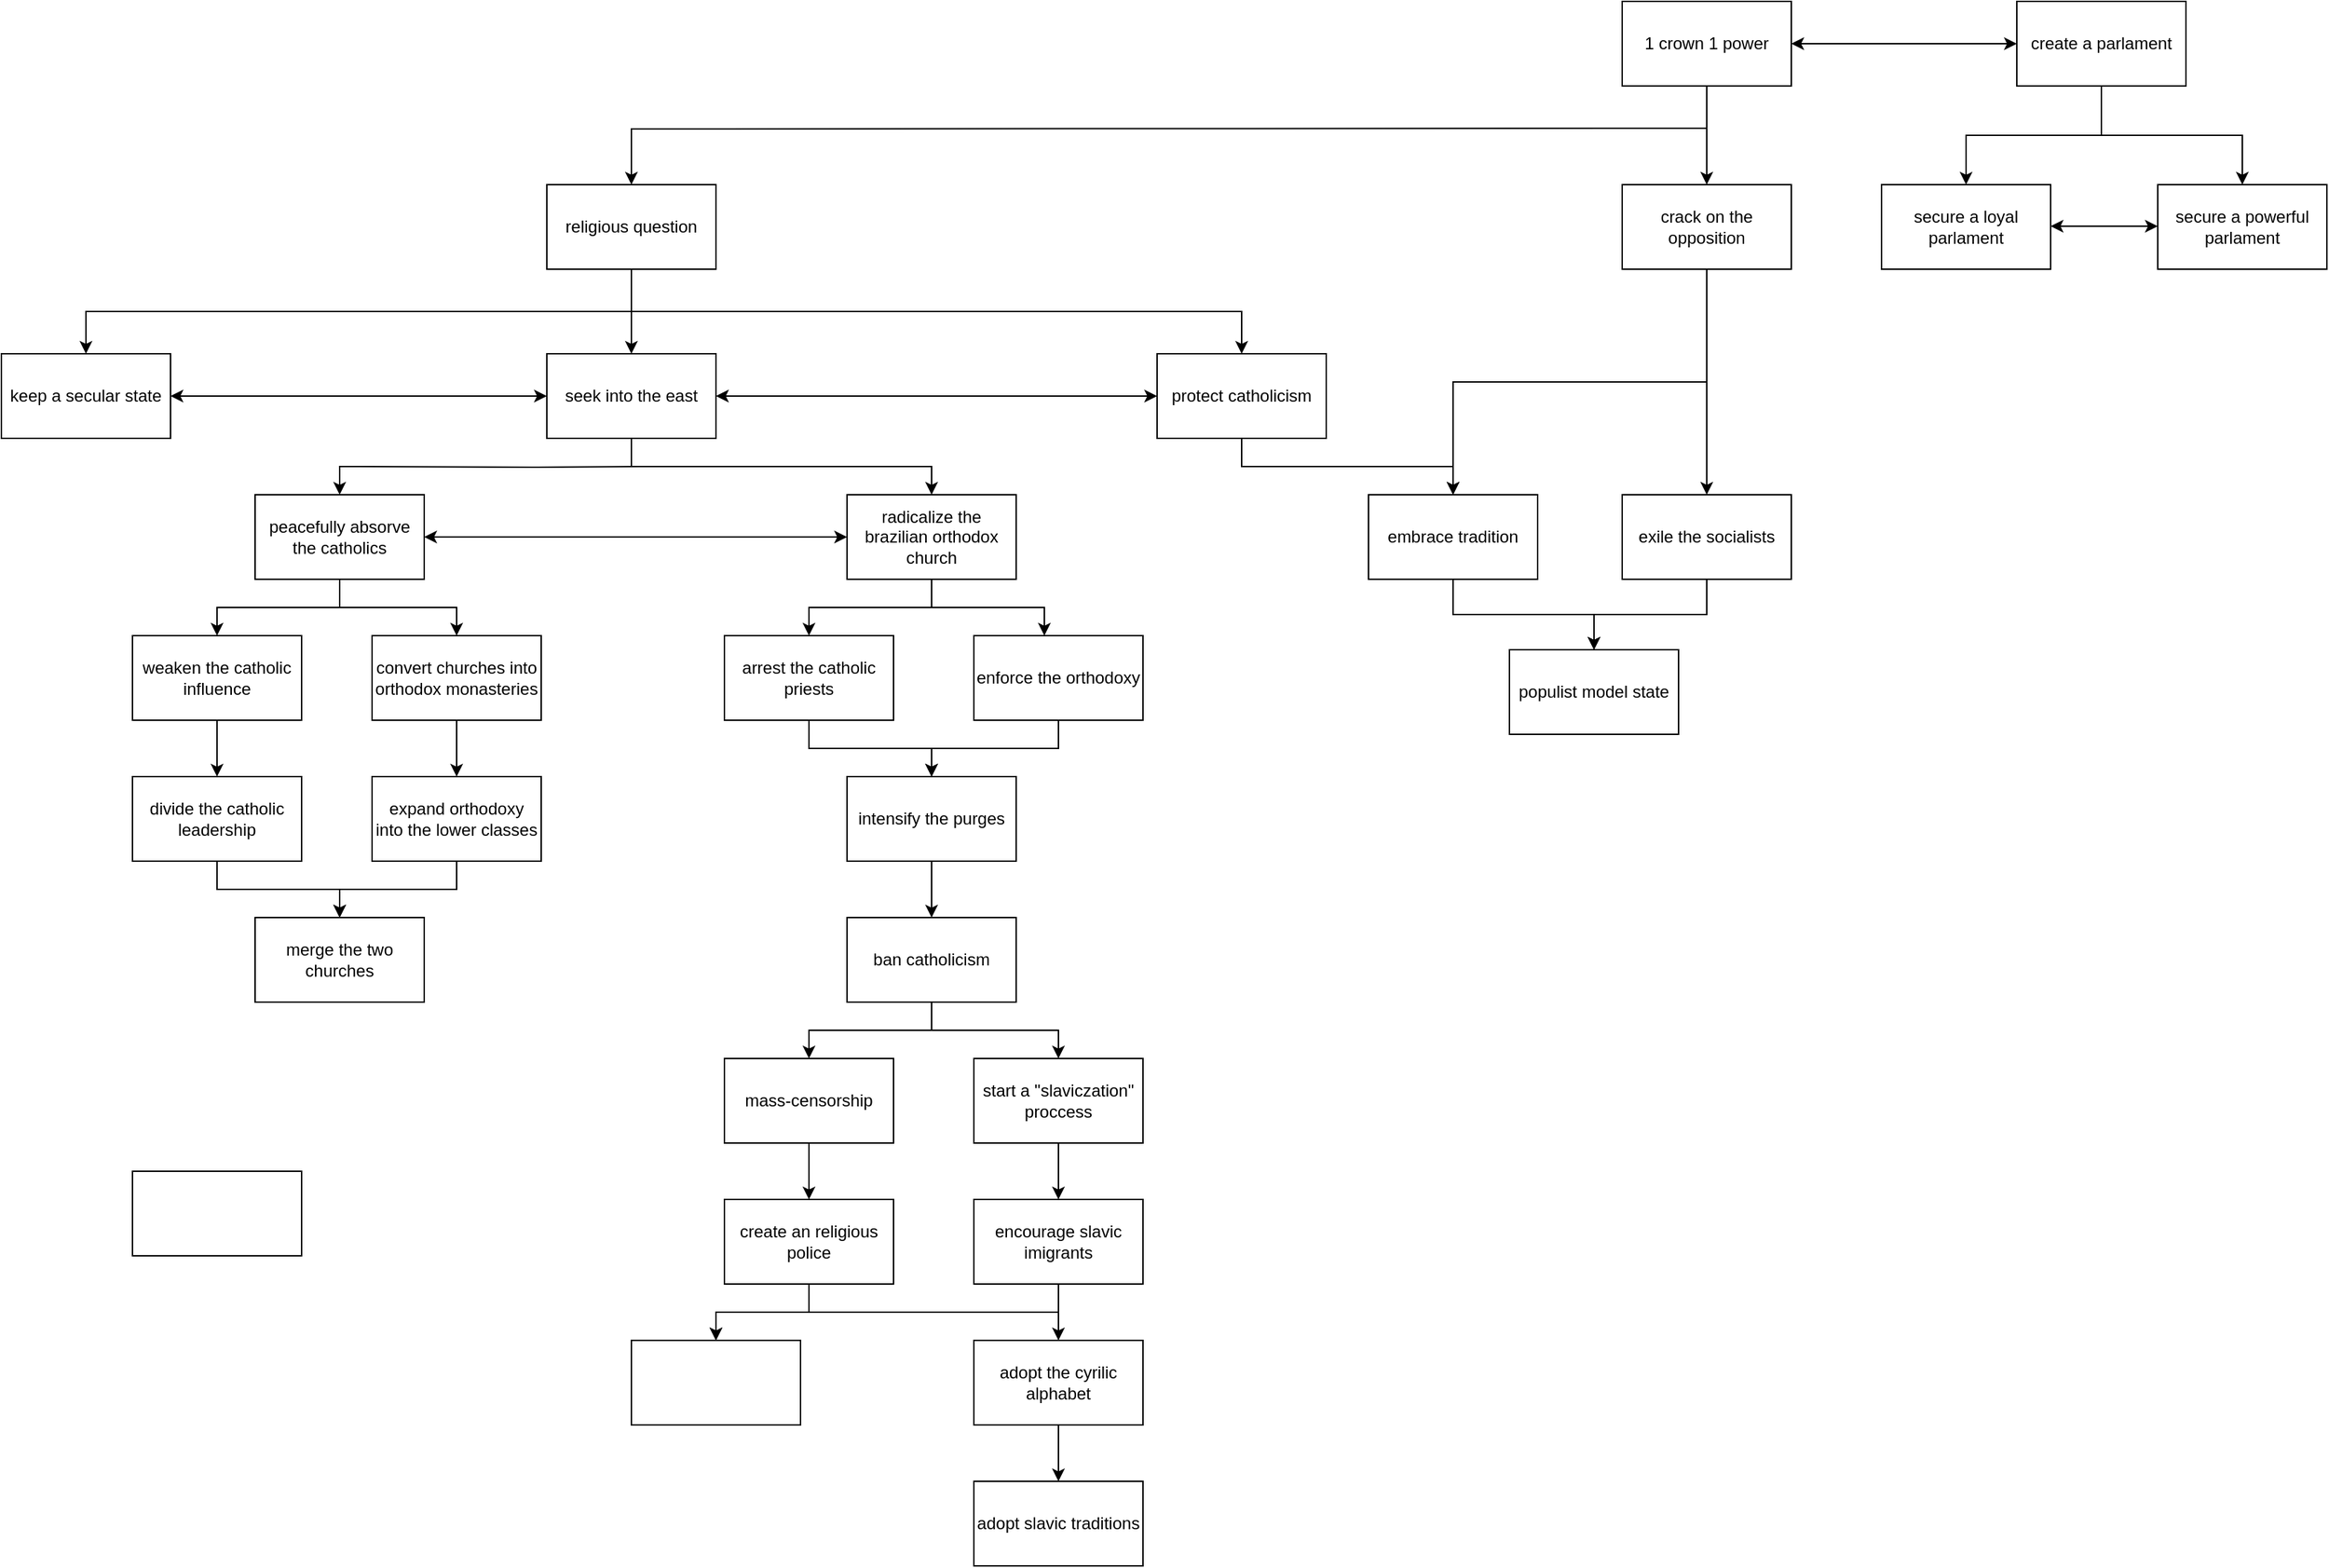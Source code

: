 <mxfile version="17.4.6" type="github">
  <diagram id="60v-dkl0nkCKf7Kd0R7G" name="Page-1">
    <mxGraphModel dx="3041" dy="779" grid="1" gridSize="10" guides="1" tooltips="1" connect="1" arrows="1" fold="1" page="1" pageScale="1" pageWidth="827" pageHeight="1169" math="0" shadow="0">
      <root>
        <mxCell id="0" />
        <mxCell id="1" parent="0" />
        <mxCell id="LWwLGfb9l7uZQhKjAo88-5" style="edgeStyle=orthogonalEdgeStyle;rounded=0;orthogonalLoop=1;jettySize=auto;html=1;exitX=0.5;exitY=1;exitDx=0;exitDy=0;" parent="1" source="LWwLGfb9l7uZQhKjAo88-1" edge="1">
          <mxGeometry relative="1" as="geometry">
            <mxPoint x="290" y="320" as="targetPoint" />
          </mxGeometry>
        </mxCell>
        <mxCell id="LWwLGfb9l7uZQhKjAo88-23" style="edgeStyle=orthogonalEdgeStyle;rounded=0;orthogonalLoop=1;jettySize=auto;html=1;" parent="1" target="LWwLGfb9l7uZQhKjAo88-22" edge="1">
          <mxGeometry relative="1" as="geometry">
            <mxPoint x="290" y="280" as="sourcePoint" />
          </mxGeometry>
        </mxCell>
        <mxCell id="LWwLGfb9l7uZQhKjAo88-1" value="1 crown 1 power" style="rounded=0;whiteSpace=wrap;html=1;" parent="1" vertex="1">
          <mxGeometry x="230" y="190" width="120" height="60" as="geometry" />
        </mxCell>
        <mxCell id="LWwLGfb9l7uZQhKjAo88-9" style="edgeStyle=orthogonalEdgeStyle;rounded=0;orthogonalLoop=1;jettySize=auto;html=1;entryX=0.5;entryY=0;entryDx=0;entryDy=0;" parent="1" source="LWwLGfb9l7uZQhKjAo88-2" target="LWwLGfb9l7uZQhKjAo88-8" edge="1">
          <mxGeometry relative="1" as="geometry" />
        </mxCell>
        <mxCell id="LWwLGfb9l7uZQhKjAo88-11" style="edgeStyle=orthogonalEdgeStyle;rounded=0;orthogonalLoop=1;jettySize=auto;html=1;entryX=0.5;entryY=0;entryDx=0;entryDy=0;" parent="1" source="LWwLGfb9l7uZQhKjAo88-2" target="LWwLGfb9l7uZQhKjAo88-7" edge="1">
          <mxGeometry relative="1" as="geometry" />
        </mxCell>
        <mxCell id="LWwLGfb9l7uZQhKjAo88-2" value="create a parlament" style="rounded=0;whiteSpace=wrap;html=1;" parent="1" vertex="1">
          <mxGeometry x="510" y="190" width="120" height="60" as="geometry" />
        </mxCell>
        <mxCell id="LWwLGfb9l7uZQhKjAo88-3" value="" style="endArrow=classic;startArrow=classic;html=1;rounded=0;exitX=1;exitY=0.5;exitDx=0;exitDy=0;entryX=0;entryY=0.5;entryDx=0;entryDy=0;" parent="1" source="LWwLGfb9l7uZQhKjAo88-1" target="LWwLGfb9l7uZQhKjAo88-2" edge="1">
          <mxGeometry width="50" height="50" relative="1" as="geometry">
            <mxPoint x="390" y="320" as="sourcePoint" />
            <mxPoint x="440" y="270" as="targetPoint" />
            <Array as="points" />
          </mxGeometry>
        </mxCell>
        <mxCell id="LWwLGfb9l7uZQhKjAo88-16" style="edgeStyle=orthogonalEdgeStyle;rounded=0;orthogonalLoop=1;jettySize=auto;html=1;entryX=0.5;entryY=0;entryDx=0;entryDy=0;" parent="1" source="LWwLGfb9l7uZQhKjAo88-6" target="LWwLGfb9l7uZQhKjAo88-15" edge="1">
          <mxGeometry relative="1" as="geometry" />
        </mxCell>
        <mxCell id="LWwLGfb9l7uZQhKjAo88-18" style="edgeStyle=orthogonalEdgeStyle;rounded=0;orthogonalLoop=1;jettySize=auto;html=1;entryX=0.5;entryY=0;entryDx=0;entryDy=0;exitX=0.5;exitY=1;exitDx=0;exitDy=0;" parent="1" source="LWwLGfb9l7uZQhKjAo88-6" target="LWwLGfb9l7uZQhKjAo88-17" edge="1">
          <mxGeometry relative="1" as="geometry">
            <mxPoint x="290" y="390" as="sourcePoint" />
          </mxGeometry>
        </mxCell>
        <mxCell id="LWwLGfb9l7uZQhKjAo88-6" value="crack on the opposition" style="rounded=0;whiteSpace=wrap;html=1;" parent="1" vertex="1">
          <mxGeometry x="230" y="320" width="120" height="60" as="geometry" />
        </mxCell>
        <mxCell id="LWwLGfb9l7uZQhKjAo88-7" value="secure a loyal parlament" style="rounded=0;whiteSpace=wrap;html=1;" parent="1" vertex="1">
          <mxGeometry x="414" y="320" width="120" height="60" as="geometry" />
        </mxCell>
        <mxCell id="LWwLGfb9l7uZQhKjAo88-8" value="secure a powerful parlament" style="rounded=0;whiteSpace=wrap;html=1;" parent="1" vertex="1">
          <mxGeometry x="610" y="320" width="120" height="60" as="geometry" />
        </mxCell>
        <mxCell id="LWwLGfb9l7uZQhKjAo88-12" value="" style="endArrow=classic;startArrow=classic;html=1;rounded=0;exitX=1;exitY=0.5;exitDx=0;exitDy=0;" parent="1" edge="1">
          <mxGeometry width="50" height="50" relative="1" as="geometry">
            <mxPoint x="534" y="349.5" as="sourcePoint" />
            <mxPoint x="610" y="349.5" as="targetPoint" />
            <Array as="points" />
          </mxGeometry>
        </mxCell>
        <mxCell id="LWwLGfb9l7uZQhKjAo88-14" value="" style="rounded=0;whiteSpace=wrap;html=1;" parent="1" vertex="1">
          <mxGeometry x="-827" y="1020" width="120" height="60" as="geometry" />
        </mxCell>
        <mxCell id="LWwLGfb9l7uZQhKjAo88-20" style="edgeStyle=orthogonalEdgeStyle;rounded=0;orthogonalLoop=1;jettySize=auto;html=1;entryX=0.5;entryY=0;entryDx=0;entryDy=0;" parent="1" source="LWwLGfb9l7uZQhKjAo88-15" target="LWwLGfb9l7uZQhKjAo88-19" edge="1">
          <mxGeometry relative="1" as="geometry" />
        </mxCell>
        <mxCell id="LWwLGfb9l7uZQhKjAo88-15" value="exile the socialists" style="rounded=0;whiteSpace=wrap;html=1;" parent="1" vertex="1">
          <mxGeometry x="230" y="540" width="120" height="60" as="geometry" />
        </mxCell>
        <mxCell id="LWwLGfb9l7uZQhKjAo88-21" style="edgeStyle=orthogonalEdgeStyle;rounded=0;orthogonalLoop=1;jettySize=auto;html=1;entryX=0.5;entryY=0;entryDx=0;entryDy=0;" parent="1" source="LWwLGfb9l7uZQhKjAo88-17" target="LWwLGfb9l7uZQhKjAo88-19" edge="1">
          <mxGeometry relative="1" as="geometry" />
        </mxCell>
        <mxCell id="LWwLGfb9l7uZQhKjAo88-17" value="embrace tradition" style="rounded=0;whiteSpace=wrap;html=1;" parent="1" vertex="1">
          <mxGeometry x="50" y="540" width="120" height="60" as="geometry" />
        </mxCell>
        <mxCell id="LWwLGfb9l7uZQhKjAo88-19" value="populist model state" style="rounded=0;whiteSpace=wrap;html=1;" parent="1" vertex="1">
          <mxGeometry x="150" y="650" width="120" height="60" as="geometry" />
        </mxCell>
        <mxCell id="LWwLGfb9l7uZQhKjAo88-27" style="edgeStyle=orthogonalEdgeStyle;rounded=0;orthogonalLoop=1;jettySize=auto;html=1;entryX=0.5;entryY=0;entryDx=0;entryDy=0;" parent="1" target="LWwLGfb9l7uZQhKjAo88-26" edge="1">
          <mxGeometry relative="1" as="geometry">
            <mxPoint x="-220" y="410" as="sourcePoint" />
            <Array as="points">
              <mxPoint x="-860" y="410" />
            </Array>
          </mxGeometry>
        </mxCell>
        <mxCell id="LWwLGfb9l7uZQhKjAo88-29" style="edgeStyle=orthogonalEdgeStyle;rounded=0;orthogonalLoop=1;jettySize=auto;html=1;entryX=0.5;entryY=0;entryDx=0;entryDy=0;" parent="1" target="LWwLGfb9l7uZQhKjAo88-24" edge="1">
          <mxGeometry relative="1" as="geometry">
            <mxPoint x="-470" y="410" as="sourcePoint" />
            <Array as="points">
              <mxPoint x="-470" y="410" />
              <mxPoint x="-40" y="410" />
            </Array>
          </mxGeometry>
        </mxCell>
        <mxCell id="LWwLGfb9l7uZQhKjAo88-41" style="edgeStyle=orthogonalEdgeStyle;rounded=0;orthogonalLoop=1;jettySize=auto;html=1;exitX=0.5;exitY=1;exitDx=0;exitDy=0;" parent="1" source="LWwLGfb9l7uZQhKjAo88-22" target="LWwLGfb9l7uZQhKjAo88-25" edge="1">
          <mxGeometry relative="1" as="geometry">
            <mxPoint x="-360" y="380" as="sourcePoint" />
            <Array as="points">
              <mxPoint x="-473" y="410" />
              <mxPoint x="-473" y="410" />
            </Array>
          </mxGeometry>
        </mxCell>
        <mxCell id="LWwLGfb9l7uZQhKjAo88-22" value="religious question" style="rounded=0;whiteSpace=wrap;html=1;" parent="1" vertex="1">
          <mxGeometry x="-533" y="320" width="120" height="60" as="geometry" />
        </mxCell>
        <mxCell id="LWwLGfb9l7uZQhKjAo88-32" style="edgeStyle=orthogonalEdgeStyle;rounded=0;orthogonalLoop=1;jettySize=auto;html=1;entryX=0.5;entryY=0;entryDx=0;entryDy=0;exitX=0.5;exitY=1;exitDx=0;exitDy=0;" parent="1" source="LWwLGfb9l7uZQhKjAo88-24" target="LWwLGfb9l7uZQhKjAo88-17" edge="1">
          <mxGeometry relative="1" as="geometry">
            <mxPoint x="-40" y="540" as="targetPoint" />
            <mxPoint x="-40" y="520" as="sourcePoint" />
          </mxGeometry>
        </mxCell>
        <mxCell id="LWwLGfb9l7uZQhKjAo88-24" value="protect catholicism" style="rounded=0;whiteSpace=wrap;html=1;" parent="1" vertex="1">
          <mxGeometry x="-100" y="440" width="120" height="60" as="geometry" />
        </mxCell>
        <mxCell id="LWwLGfb9l7uZQhKjAo88-34" style="edgeStyle=orthogonalEdgeStyle;rounded=0;orthogonalLoop=1;jettySize=auto;html=1;entryX=0.5;entryY=0;entryDx=0;entryDy=0;exitX=0.5;exitY=1;exitDx=0;exitDy=0;" parent="1" source="LWwLGfb9l7uZQhKjAo88-25" target="LWwLGfb9l7uZQhKjAo88-33" edge="1">
          <mxGeometry relative="1" as="geometry">
            <mxPoint x="-470" y="520" as="sourcePoint" />
          </mxGeometry>
        </mxCell>
        <mxCell id="LWwLGfb9l7uZQhKjAo88-25" value="seek into the east" style="rounded=0;whiteSpace=wrap;html=1;" parent="1" vertex="1">
          <mxGeometry x="-533" y="440" width="120" height="60" as="geometry" />
        </mxCell>
        <mxCell id="LWwLGfb9l7uZQhKjAo88-26" value="keep a secular state" style="rounded=0;whiteSpace=wrap;html=1;" parent="1" vertex="1">
          <mxGeometry x="-920" y="440" width="120" height="60" as="geometry" />
        </mxCell>
        <mxCell id="LWwLGfb9l7uZQhKjAo88-30" value="" style="endArrow=classic;startArrow=classic;html=1;rounded=0;exitX=1;exitY=0.5;exitDx=0;exitDy=0;entryX=0;entryY=0.5;entryDx=0;entryDy=0;" parent="1" source="LWwLGfb9l7uZQhKjAo88-26" target="LWwLGfb9l7uZQhKjAo88-25" edge="1">
          <mxGeometry width="50" height="50" relative="1" as="geometry">
            <mxPoint x="-787" y="469.5" as="sourcePoint" />
            <mxPoint x="-537" y="469.5" as="targetPoint" />
            <Array as="points" />
          </mxGeometry>
        </mxCell>
        <mxCell id="LWwLGfb9l7uZQhKjAo88-31" value="" style="endArrow=classic;startArrow=classic;html=1;rounded=0;exitX=1;exitY=0.5;exitDx=0;exitDy=0;entryX=0;entryY=0.5;entryDx=0;entryDy=0;" parent="1" source="LWwLGfb9l7uZQhKjAo88-25" target="LWwLGfb9l7uZQhKjAo88-24" edge="1">
          <mxGeometry width="50" height="50" relative="1" as="geometry">
            <mxPoint x="-392" y="470" as="sourcePoint" />
            <mxPoint x="-210" y="470" as="targetPoint" />
            <Array as="points" />
          </mxGeometry>
        </mxCell>
        <mxCell id="LWwLGfb9l7uZQhKjAo88-46" style="edgeStyle=orthogonalEdgeStyle;rounded=0;orthogonalLoop=1;jettySize=auto;html=1;entryX=0.5;entryY=0;entryDx=0;entryDy=0;" parent="1" source="LWwLGfb9l7uZQhKjAo88-33" target="LWwLGfb9l7uZQhKjAo88-45" edge="1">
          <mxGeometry relative="1" as="geometry" />
        </mxCell>
        <mxCell id="LWwLGfb9l7uZQhKjAo88-48" style="edgeStyle=orthogonalEdgeStyle;rounded=0;orthogonalLoop=1;jettySize=auto;html=1;entryX=0.5;entryY=0;entryDx=0;entryDy=0;exitX=1;exitY=1;exitDx=0;exitDy=0;" parent="1" source="LWwLGfb9l7uZQhKjAo88-33" edge="1">
          <mxGeometry relative="1" as="geometry">
            <mxPoint x="-180" y="640" as="targetPoint" />
            <Array as="points">
              <mxPoint x="-260" y="600" />
              <mxPoint x="-260" y="620" />
              <mxPoint x="-180" y="620" />
            </Array>
          </mxGeometry>
        </mxCell>
        <mxCell id="LWwLGfb9l7uZQhKjAo88-33" value="radicalize the brazilian orthodox church" style="rounded=0;whiteSpace=wrap;html=1;" parent="1" vertex="1">
          <mxGeometry x="-320" y="540" width="120" height="60" as="geometry" />
        </mxCell>
        <mxCell id="LWwLGfb9l7uZQhKjAo88-44" style="edgeStyle=orthogonalEdgeStyle;rounded=0;orthogonalLoop=1;jettySize=auto;html=1;entryX=0.5;entryY=0;entryDx=0;entryDy=0;" parent="1" source="LWwLGfb9l7uZQhKjAo88-35" target="LWwLGfb9l7uZQhKjAo88-43" edge="1">
          <mxGeometry relative="1" as="geometry" />
        </mxCell>
        <mxCell id="R0vMa1ZjBdm4k6i7WAyT-5" style="edgeStyle=orthogonalEdgeStyle;rounded=0;orthogonalLoop=1;jettySize=auto;html=1;entryX=0.5;entryY=0;entryDx=0;entryDy=0;" edge="1" parent="1" source="LWwLGfb9l7uZQhKjAo88-35" target="R0vMa1ZjBdm4k6i7WAyT-4">
          <mxGeometry relative="1" as="geometry">
            <Array as="points">
              <mxPoint x="-680" y="620" />
              <mxPoint x="-767" y="620" />
            </Array>
          </mxGeometry>
        </mxCell>
        <mxCell id="LWwLGfb9l7uZQhKjAo88-35" value="peacefully absorve the catholics" style="rounded=0;whiteSpace=wrap;html=1;" parent="1" vertex="1">
          <mxGeometry x="-740" y="540" width="120" height="60" as="geometry" />
        </mxCell>
        <mxCell id="LWwLGfb9l7uZQhKjAo88-38" style="edgeStyle=orthogonalEdgeStyle;rounded=0;orthogonalLoop=1;jettySize=auto;html=1;entryX=0.5;entryY=0;entryDx=0;entryDy=0;" parent="1" target="LWwLGfb9l7uZQhKjAo88-35" edge="1">
          <mxGeometry relative="1" as="geometry">
            <mxPoint x="-467" y="520" as="sourcePoint" />
            <mxPoint x="-347" y="560" as="targetPoint" />
          </mxGeometry>
        </mxCell>
        <mxCell id="R0vMa1ZjBdm4k6i7WAyT-12" style="edgeStyle=orthogonalEdgeStyle;rounded=0;orthogonalLoop=1;jettySize=auto;html=1;entryX=0.5;entryY=0;entryDx=0;entryDy=0;" edge="1" parent="1" source="LWwLGfb9l7uZQhKjAo88-43" target="R0vMa1ZjBdm4k6i7WAyT-8">
          <mxGeometry relative="1" as="geometry" />
        </mxCell>
        <mxCell id="LWwLGfb9l7uZQhKjAo88-43" value="convert churches into orthodox monasteries" style="rounded=0;whiteSpace=wrap;html=1;" parent="1" vertex="1">
          <mxGeometry x="-657" y="640" width="120" height="60" as="geometry" />
        </mxCell>
        <mxCell id="R0vMa1ZjBdm4k6i7WAyT-17" style="edgeStyle=orthogonalEdgeStyle;rounded=0;orthogonalLoop=1;jettySize=auto;html=1;entryX=0.5;entryY=0;entryDx=0;entryDy=0;" edge="1" parent="1" source="LWwLGfb9l7uZQhKjAo88-45" target="R0vMa1ZjBdm4k6i7WAyT-1">
          <mxGeometry relative="1" as="geometry" />
        </mxCell>
        <mxCell id="LWwLGfb9l7uZQhKjAo88-45" value="arrest the catholic priests" style="rounded=0;whiteSpace=wrap;html=1;" parent="1" vertex="1">
          <mxGeometry x="-407" y="640" width="120" height="60" as="geometry" />
        </mxCell>
        <mxCell id="R0vMa1ZjBdm4k6i7WAyT-18" style="edgeStyle=orthogonalEdgeStyle;rounded=0;orthogonalLoop=1;jettySize=auto;html=1;entryX=0.5;entryY=0;entryDx=0;entryDy=0;" edge="1" parent="1" source="LWwLGfb9l7uZQhKjAo88-47" target="R0vMa1ZjBdm4k6i7WAyT-1">
          <mxGeometry relative="1" as="geometry" />
        </mxCell>
        <mxCell id="LWwLGfb9l7uZQhKjAo88-47" value="enforce the orthodoxy" style="rounded=0;whiteSpace=wrap;html=1;" parent="1" vertex="1">
          <mxGeometry x="-230" y="640" width="120" height="60" as="geometry" />
        </mxCell>
        <mxCell id="LWwLGfb9l7uZQhKjAo88-49" value="" style="endArrow=classic;startArrow=classic;html=1;rounded=0;exitX=1;exitY=0.5;exitDx=0;exitDy=0;entryX=0;entryY=0.5;entryDx=0;entryDy=0;" parent="1" edge="1" target="LWwLGfb9l7uZQhKjAo88-33" source="LWwLGfb9l7uZQhKjAo88-35">
          <mxGeometry width="50" height="50" relative="1" as="geometry">
            <mxPoint x="-530" y="570" as="sourcePoint" />
            <mxPoint x="-413" y="569.5" as="targetPoint" />
            <Array as="points" />
          </mxGeometry>
        </mxCell>
        <mxCell id="R0vMa1ZjBdm4k6i7WAyT-19" style="edgeStyle=orthogonalEdgeStyle;rounded=0;orthogonalLoop=1;jettySize=auto;html=1;entryX=0.5;entryY=0;entryDx=0;entryDy=0;" edge="1" parent="1" source="R0vMa1ZjBdm4k6i7WAyT-1" target="R0vMa1ZjBdm4k6i7WAyT-15">
          <mxGeometry relative="1" as="geometry" />
        </mxCell>
        <mxCell id="R0vMa1ZjBdm4k6i7WAyT-1" value="intensify the purges" style="rounded=0;whiteSpace=wrap;html=1;" vertex="1" parent="1">
          <mxGeometry x="-320" y="740" width="120" height="60" as="geometry" />
        </mxCell>
        <mxCell id="R0vMa1ZjBdm4k6i7WAyT-2" value="merge the two churches" style="rounded=0;whiteSpace=wrap;html=1;" vertex="1" parent="1">
          <mxGeometry x="-740" y="840" width="120" height="60" as="geometry" />
        </mxCell>
        <mxCell id="R0vMa1ZjBdm4k6i7WAyT-10" style="edgeStyle=orthogonalEdgeStyle;rounded=0;orthogonalLoop=1;jettySize=auto;html=1;entryX=0.5;entryY=0;entryDx=0;entryDy=0;" edge="1" parent="1" source="R0vMa1ZjBdm4k6i7WAyT-4" target="R0vMa1ZjBdm4k6i7WAyT-9">
          <mxGeometry relative="1" as="geometry" />
        </mxCell>
        <mxCell id="R0vMa1ZjBdm4k6i7WAyT-4" value="weaken the catholic influence" style="rounded=0;whiteSpace=wrap;html=1;" vertex="1" parent="1">
          <mxGeometry x="-827" y="640" width="120" height="60" as="geometry" />
        </mxCell>
        <mxCell id="R0vMa1ZjBdm4k6i7WAyT-13" style="edgeStyle=orthogonalEdgeStyle;rounded=0;orthogonalLoop=1;jettySize=auto;html=1;entryX=0.5;entryY=0;entryDx=0;entryDy=0;" edge="1" parent="1" source="R0vMa1ZjBdm4k6i7WAyT-8" target="R0vMa1ZjBdm4k6i7WAyT-2">
          <mxGeometry relative="1" as="geometry" />
        </mxCell>
        <mxCell id="R0vMa1ZjBdm4k6i7WAyT-8" value="expand orthodoxy into the lower classes" style="rounded=0;whiteSpace=wrap;html=1;" vertex="1" parent="1">
          <mxGeometry x="-657" y="740" width="120" height="60" as="geometry" />
        </mxCell>
        <mxCell id="R0vMa1ZjBdm4k6i7WAyT-20" style="edgeStyle=orthogonalEdgeStyle;rounded=0;orthogonalLoop=1;jettySize=auto;html=1;" edge="1" parent="1" source="R0vMa1ZjBdm4k6i7WAyT-9" target="R0vMa1ZjBdm4k6i7WAyT-2">
          <mxGeometry relative="1" as="geometry" />
        </mxCell>
        <mxCell id="R0vMa1ZjBdm4k6i7WAyT-9" value="divide the catholic leadership" style="rounded=0;whiteSpace=wrap;html=1;" vertex="1" parent="1">
          <mxGeometry x="-827" y="740" width="120" height="60" as="geometry" />
        </mxCell>
        <mxCell id="R0vMa1ZjBdm4k6i7WAyT-23" style="edgeStyle=orthogonalEdgeStyle;rounded=0;orthogonalLoop=1;jettySize=auto;html=1;entryX=0.5;entryY=0;entryDx=0;entryDy=0;" edge="1" parent="1" source="R0vMa1ZjBdm4k6i7WAyT-15" target="R0vMa1ZjBdm4k6i7WAyT-22">
          <mxGeometry relative="1" as="geometry" />
        </mxCell>
        <mxCell id="R0vMa1ZjBdm4k6i7WAyT-24" style="edgeStyle=orthogonalEdgeStyle;rounded=0;orthogonalLoop=1;jettySize=auto;html=1;" edge="1" parent="1" source="R0vMa1ZjBdm4k6i7WAyT-15" target="R0vMa1ZjBdm4k6i7WAyT-21">
          <mxGeometry relative="1" as="geometry" />
        </mxCell>
        <mxCell id="R0vMa1ZjBdm4k6i7WAyT-15" value="ban catholicism" style="rounded=0;whiteSpace=wrap;html=1;" vertex="1" parent="1">
          <mxGeometry x="-320" y="840" width="120" height="60" as="geometry" />
        </mxCell>
        <mxCell id="R0vMa1ZjBdm4k6i7WAyT-29" style="edgeStyle=orthogonalEdgeStyle;rounded=0;orthogonalLoop=1;jettySize=auto;html=1;" edge="1" parent="1" source="R0vMa1ZjBdm4k6i7WAyT-21" target="R0vMa1ZjBdm4k6i7WAyT-28">
          <mxGeometry relative="1" as="geometry" />
        </mxCell>
        <mxCell id="R0vMa1ZjBdm4k6i7WAyT-21" value="mass-censorship" style="rounded=0;whiteSpace=wrap;html=1;" vertex="1" parent="1">
          <mxGeometry x="-407" y="940" width="120" height="60" as="geometry" />
        </mxCell>
        <mxCell id="R0vMa1ZjBdm4k6i7WAyT-27" style="edgeStyle=orthogonalEdgeStyle;rounded=0;orthogonalLoop=1;jettySize=auto;html=1;entryX=0.5;entryY=0;entryDx=0;entryDy=0;" edge="1" parent="1" source="R0vMa1ZjBdm4k6i7WAyT-22" target="R0vMa1ZjBdm4k6i7WAyT-26">
          <mxGeometry relative="1" as="geometry" />
        </mxCell>
        <mxCell id="R0vMa1ZjBdm4k6i7WAyT-22" value="start a &quot;slaviczation&quot; proccess" style="rounded=0;whiteSpace=wrap;html=1;" vertex="1" parent="1">
          <mxGeometry x="-230" y="940" width="120" height="60" as="geometry" />
        </mxCell>
        <mxCell id="R0vMa1ZjBdm4k6i7WAyT-32" style="edgeStyle=orthogonalEdgeStyle;rounded=0;orthogonalLoop=1;jettySize=auto;html=1;entryX=0.5;entryY=0;entryDx=0;entryDy=0;" edge="1" parent="1" source="R0vMa1ZjBdm4k6i7WAyT-26" target="R0vMa1ZjBdm4k6i7WAyT-31">
          <mxGeometry relative="1" as="geometry" />
        </mxCell>
        <mxCell id="R0vMa1ZjBdm4k6i7WAyT-37" style="edgeStyle=orthogonalEdgeStyle;rounded=0;orthogonalLoop=1;jettySize=auto;html=1;exitX=0.5;exitY=1;exitDx=0;exitDy=0;" edge="1" parent="1" source="R0vMa1ZjBdm4k6i7WAyT-26" target="R0vMa1ZjBdm4k6i7WAyT-35">
          <mxGeometry relative="1" as="geometry" />
        </mxCell>
        <mxCell id="R0vMa1ZjBdm4k6i7WAyT-26" value="encourage slavic imigrants" style="rounded=0;whiteSpace=wrap;html=1;" vertex="1" parent="1">
          <mxGeometry x="-230" y="1040" width="120" height="60" as="geometry" />
        </mxCell>
        <mxCell id="R0vMa1ZjBdm4k6i7WAyT-36" style="edgeStyle=orthogonalEdgeStyle;rounded=0;orthogonalLoop=1;jettySize=auto;html=1;entryX=0.5;entryY=0;entryDx=0;entryDy=0;" edge="1" parent="1" source="R0vMa1ZjBdm4k6i7WAyT-28" target="R0vMa1ZjBdm4k6i7WAyT-35">
          <mxGeometry relative="1" as="geometry" />
        </mxCell>
        <mxCell id="R0vMa1ZjBdm4k6i7WAyT-28" value="create an religious police" style="rounded=0;whiteSpace=wrap;html=1;" vertex="1" parent="1">
          <mxGeometry x="-407" y="1040" width="120" height="60" as="geometry" />
        </mxCell>
        <mxCell id="R0vMa1ZjBdm4k6i7WAyT-34" style="edgeStyle=orthogonalEdgeStyle;rounded=0;orthogonalLoop=1;jettySize=auto;html=1;entryX=0.5;entryY=0;entryDx=0;entryDy=0;" edge="1" parent="1" source="R0vMa1ZjBdm4k6i7WAyT-31" target="R0vMa1ZjBdm4k6i7WAyT-33">
          <mxGeometry relative="1" as="geometry" />
        </mxCell>
        <mxCell id="R0vMa1ZjBdm4k6i7WAyT-31" value="adopt the cyrilic alphabet" style="rounded=0;whiteSpace=wrap;html=1;" vertex="1" parent="1">
          <mxGeometry x="-230" y="1140" width="120" height="60" as="geometry" />
        </mxCell>
        <mxCell id="R0vMa1ZjBdm4k6i7WAyT-33" value="adopt slavic traditions" style="rounded=0;whiteSpace=wrap;html=1;" vertex="1" parent="1">
          <mxGeometry x="-230" y="1240" width="120" height="60" as="geometry" />
        </mxCell>
        <mxCell id="R0vMa1ZjBdm4k6i7WAyT-35" value="" style="rounded=0;whiteSpace=wrap;html=1;" vertex="1" parent="1">
          <mxGeometry x="-473" y="1140" width="120" height="60" as="geometry" />
        </mxCell>
      </root>
    </mxGraphModel>
  </diagram>
</mxfile>
